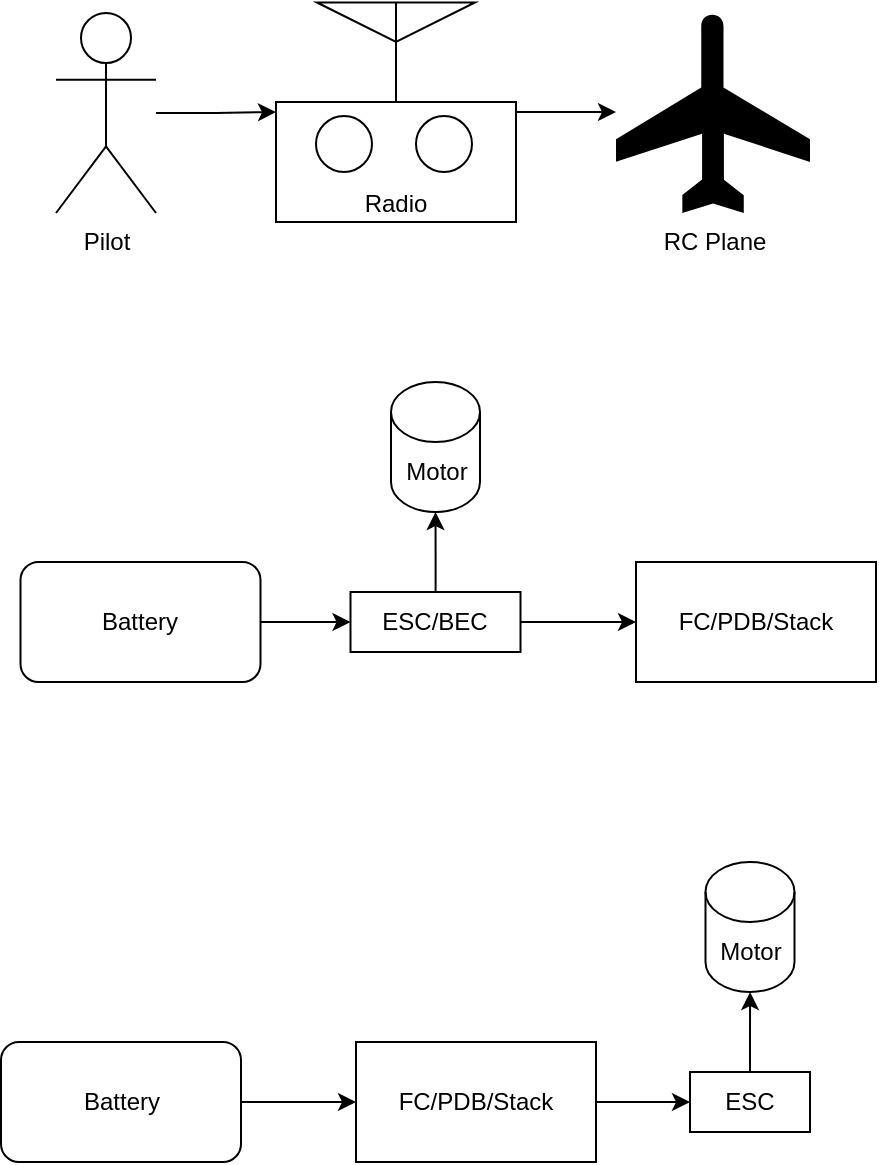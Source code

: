 <mxfile version="22.1.22" type="embed" pages="2">
  <diagram id="23iRSUPoRavnBvh4doch" name="Page-1">
    <mxGraphModel dx="1098" dy="1005" grid="1" gridSize="10" guides="1" tooltips="1" connect="1" arrows="1" fold="1" page="1" pageScale="1" pageWidth="827" pageHeight="1169" math="0" shadow="0">
      <root>
        <mxCell id="0" />
        <mxCell id="1" parent="0" />
        <mxCell id="30" value="" style="group" vertex="1" connectable="0" parent="1">
          <mxGeometry x="152.25" y="650" width="385" height="150" as="geometry" />
        </mxCell>
        <mxCell id="14" value="Battery" style="rounded=1;whiteSpace=wrap;html=1;" vertex="1" parent="30">
          <mxGeometry y="90" width="120" height="60" as="geometry" />
        </mxCell>
        <mxCell id="15" value="ESC/BEC" style="rounded=0;whiteSpace=wrap;html=1;" vertex="1" parent="30">
          <mxGeometry x="165" y="105" width="85" height="30" as="geometry" />
        </mxCell>
        <mxCell id="18" style="edgeStyle=orthogonalEdgeStyle;rounded=0;orthogonalLoop=1;jettySize=auto;html=1;exitX=1;exitY=0.5;exitDx=0;exitDy=0;entryX=0;entryY=0.5;entryDx=0;entryDy=0;" edge="1" parent="30" source="14" target="15">
          <mxGeometry relative="1" as="geometry" />
        </mxCell>
        <mxCell id="16" value="FC/PDB/Stack" style="rounded=0;whiteSpace=wrap;html=1;" vertex="1" parent="30">
          <mxGeometry x="307.75" y="90" width="120" height="60" as="geometry" />
        </mxCell>
        <mxCell id="19" value="" style="edgeStyle=orthogonalEdgeStyle;rounded=0;orthogonalLoop=1;jettySize=auto;html=1;" edge="1" parent="30" source="15" target="16">
          <mxGeometry relative="1" as="geometry" />
        </mxCell>
        <mxCell id="17" value="Motor" style="shape=cylinder3;whiteSpace=wrap;html=1;boundedLbl=1;backgroundOutline=1;size=15;" vertex="1" parent="30">
          <mxGeometry x="185.25" width="44.5" height="65" as="geometry" />
        </mxCell>
        <mxCell id="20" value="" style="edgeStyle=orthogonalEdgeStyle;rounded=0;orthogonalLoop=1;jettySize=auto;html=1;" edge="1" parent="30" source="15" target="17">
          <mxGeometry relative="1" as="geometry" />
        </mxCell>
        <mxCell id="31" value="" style="group" vertex="1" connectable="0" parent="1">
          <mxGeometry x="142.5" y="890" width="404.5" height="150" as="geometry" />
        </mxCell>
        <mxCell id="22" value="Battery" style="rounded=1;whiteSpace=wrap;html=1;" vertex="1" parent="31">
          <mxGeometry y="90" width="120" height="60" as="geometry" />
        </mxCell>
        <mxCell id="25" value="ESC" style="rounded=0;whiteSpace=wrap;html=1;" vertex="1" parent="31">
          <mxGeometry x="344.5" y="105" width="60" height="30" as="geometry" />
        </mxCell>
        <mxCell id="29" value="" style="edgeStyle=orthogonalEdgeStyle;rounded=0;orthogonalLoop=1;jettySize=auto;html=1;" edge="1" parent="31" source="26" target="25">
          <mxGeometry relative="1" as="geometry" />
        </mxCell>
        <mxCell id="26" value="FC/PDB/Stack" style="rounded=0;whiteSpace=wrap;html=1;" vertex="1" parent="31">
          <mxGeometry x="177.5" y="90" width="120" height="60" as="geometry" />
        </mxCell>
        <mxCell id="28" value="" style="edgeStyle=orthogonalEdgeStyle;rounded=0;orthogonalLoop=1;jettySize=auto;html=1;" edge="1" parent="31" source="22" target="26">
          <mxGeometry relative="1" as="geometry" />
        </mxCell>
        <mxCell id="27" value="Motor" style="shape=cylinder3;whiteSpace=wrap;html=1;boundedLbl=1;backgroundOutline=1;size=15;" vertex="1" parent="31">
          <mxGeometry x="352.25" width="44.5" height="65" as="geometry" />
        </mxCell>
        <mxCell id="24" value="" style="edgeStyle=orthogonalEdgeStyle;rounded=0;orthogonalLoop=1;jettySize=auto;html=1;" edge="1" source="25" target="27" parent="31">
          <mxGeometry relative="1" as="geometry" />
        </mxCell>
        <mxCell id="2" value="RC Plane" style="shape=mxgraph.signs.transportation.airplane_6;html=1;pointerEvents=1;fillColor=#000000;strokeColor=none;verticalLabelPosition=bottom;verticalAlign=top;align=center;" vertex="1" parent="1">
          <mxGeometry x="450" y="464.5" width="97" height="101" as="geometry" />
        </mxCell>
        <mxCell id="5" value="Pilot" style="shape=umlActor;verticalLabelPosition=bottom;verticalAlign=top;html=1;outlineConnect=0;" vertex="1" parent="1">
          <mxGeometry x="170" y="465.5" width="50" height="100" as="geometry" />
        </mxCell>
        <mxCell id="33" value="" style="edgeStyle=orthogonalEdgeStyle;rounded=0;orthogonalLoop=1;jettySize=auto;html=1;" edge="1" parent="1" source="11" target="2">
          <mxGeometry relative="1" as="geometry" />
        </mxCell>
        <mxCell id="11" value="" style="group;movable=1;resizable=1;rotatable=1;deletable=1;editable=1;locked=0;connectable=1;" vertex="1" connectable="0" parent="1">
          <mxGeometry x="280" y="460" width="120" height="110" as="geometry" />
        </mxCell>
        <mxCell id="6" value="Radio" style="rounded=0;whiteSpace=wrap;html=1;verticalAlign=bottom;movable=0;resizable=0;rotatable=0;deletable=0;editable=0;locked=1;connectable=0;" vertex="1" parent="11">
          <mxGeometry y="50" width="120" height="60" as="geometry" />
        </mxCell>
        <mxCell id="7" value="" style="ellipse;whiteSpace=wrap;html=1;aspect=fixed;movable=0;resizable=0;rotatable=0;deletable=0;editable=0;locked=1;connectable=0;" vertex="1" parent="11">
          <mxGeometry x="20" y="57" width="28" height="28" as="geometry" />
        </mxCell>
        <mxCell id="8" value="" style="ellipse;whiteSpace=wrap;html=1;aspect=fixed;movable=0;resizable=0;rotatable=0;deletable=0;editable=0;locked=1;connectable=0;" vertex="1" parent="11">
          <mxGeometry x="70" y="57" width="28" height="28" as="geometry" />
        </mxCell>
        <mxCell id="9" value="" style="verticalLabelPosition=bottom;shadow=0;dashed=0;align=center;html=1;verticalAlign=top;shape=mxgraph.electrical.radio.aerial_-_antenna_2;movable=0;resizable=0;rotatable=0;deletable=0;editable=0;locked=1;connectable=0;" vertex="1" parent="11">
          <mxGeometry x="20.5" width="79" height="50" as="geometry" />
        </mxCell>
        <mxCell id="32" value="" style="edgeStyle=orthogonalEdgeStyle;rounded=0;orthogonalLoop=1;jettySize=auto;html=1;" edge="1" parent="1" source="5" target="11">
          <mxGeometry relative="1" as="geometry" />
        </mxCell>
      </root>
    </mxGraphModel>
  </diagram>
  <diagram id="BF1ehfSynUnTJ4Jz8xPj" name="Page-2">
    <mxGraphModel dx="1098" dy="1005" grid="1" gridSize="10" guides="1" tooltips="1" connect="1" arrows="1" fold="1" page="1" pageScale="1" pageWidth="850" pageHeight="1100" math="0" shadow="0">
      <root>
        <mxCell id="0" />
        <mxCell id="1" parent="0" />
        <mxCell id="9nV_EJRgS3j6u-uTpZl_-1" value="" style="group;movable=1;resizable=1;rotatable=1;deletable=1;editable=1;locked=0;connectable=1;" vertex="1" connectable="0" parent="1">
          <mxGeometry x="90" y="170" width="120" height="110" as="geometry" />
        </mxCell>
        <mxCell id="9nV_EJRgS3j6u-uTpZl_-2" value="Radio" style="rounded=0;whiteSpace=wrap;html=1;verticalAlign=bottom;movable=0;resizable=0;rotatable=0;deletable=0;editable=0;locked=1;connectable=0;" vertex="1" parent="9nV_EJRgS3j6u-uTpZl_-1">
          <mxGeometry y="50" width="120" height="60" as="geometry" />
        </mxCell>
        <mxCell id="9nV_EJRgS3j6u-uTpZl_-3" value="" style="ellipse;whiteSpace=wrap;html=1;aspect=fixed;movable=0;resizable=0;rotatable=0;deletable=0;editable=0;locked=1;connectable=0;" vertex="1" parent="9nV_EJRgS3j6u-uTpZl_-1">
          <mxGeometry x="20" y="57" width="28" height="28" as="geometry" />
        </mxCell>
        <mxCell id="9nV_EJRgS3j6u-uTpZl_-4" value="" style="ellipse;whiteSpace=wrap;html=1;aspect=fixed;movable=0;resizable=0;rotatable=0;deletable=0;editable=0;locked=1;connectable=0;" vertex="1" parent="9nV_EJRgS3j6u-uTpZl_-1">
          <mxGeometry x="70" y="57" width="28" height="28" as="geometry" />
        </mxCell>
        <mxCell id="9nV_EJRgS3j6u-uTpZl_-5" value="" style="verticalLabelPosition=bottom;shadow=0;dashed=0;align=center;html=1;verticalAlign=top;shape=mxgraph.electrical.radio.aerial_-_antenna_2;movable=0;resizable=0;rotatable=0;deletable=0;editable=0;locked=1;connectable=0;" vertex="1" parent="9nV_EJRgS3j6u-uTpZl_-1">
          <mxGeometry x="20.5" width="79" height="50" as="geometry" />
        </mxCell>
        <mxCell id="9nV_EJRgS3j6u-uTpZl_-6" value="TBS Crossfire" style="rounded=0;whiteSpace=wrap;html=1;" vertex="1" parent="1">
          <mxGeometry x="90" y="280" width="120" height="60" as="geometry" />
        </mxCell>
      </root>
    </mxGraphModel>
  </diagram>
</mxfile>
